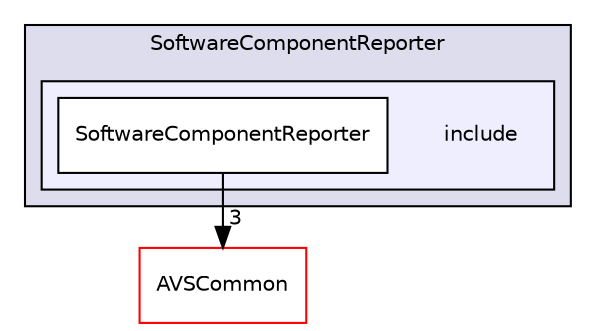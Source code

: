 digraph "/workplace/avs-device-sdk/CapabilityAgents/SoftwareComponentReporter/include" {
  compound=true
  node [ fontsize="10", fontname="Helvetica"];
  edge [ labelfontsize="10", labelfontname="Helvetica"];
  subgraph clusterdir_d33797a8bcde389e7cefdb2fa2a2b27e {
    graph [ bgcolor="#ddddee", pencolor="black", label="SoftwareComponentReporter" fontname="Helvetica", fontsize="10", URL="dir_d33797a8bcde389e7cefdb2fa2a2b27e.html"]
  subgraph clusterdir_af2726b3678e8ac7362991293d424096 {
    graph [ bgcolor="#eeeeff", pencolor="black", label="" URL="dir_af2726b3678e8ac7362991293d424096.html"];
    dir_af2726b3678e8ac7362991293d424096 [shape=plaintext label="include"];
    dir_b04c380e12ba94caf9095ac7014d1e09 [shape=box label="SoftwareComponentReporter" color="black" fillcolor="white" style="filled" URL="dir_b04c380e12ba94caf9095ac7014d1e09.html"];
  }
  }
  dir_13e65effb2bde530b17b3d5eefcd0266 [shape=box label="AVSCommon" fillcolor="white" style="filled" color="red" URL="dir_13e65effb2bde530b17b3d5eefcd0266.html"];
  dir_b04c380e12ba94caf9095ac7014d1e09->dir_13e65effb2bde530b17b3d5eefcd0266 [headlabel="3", labeldistance=1.5 headhref="dir_000406_000017.html"];
}
